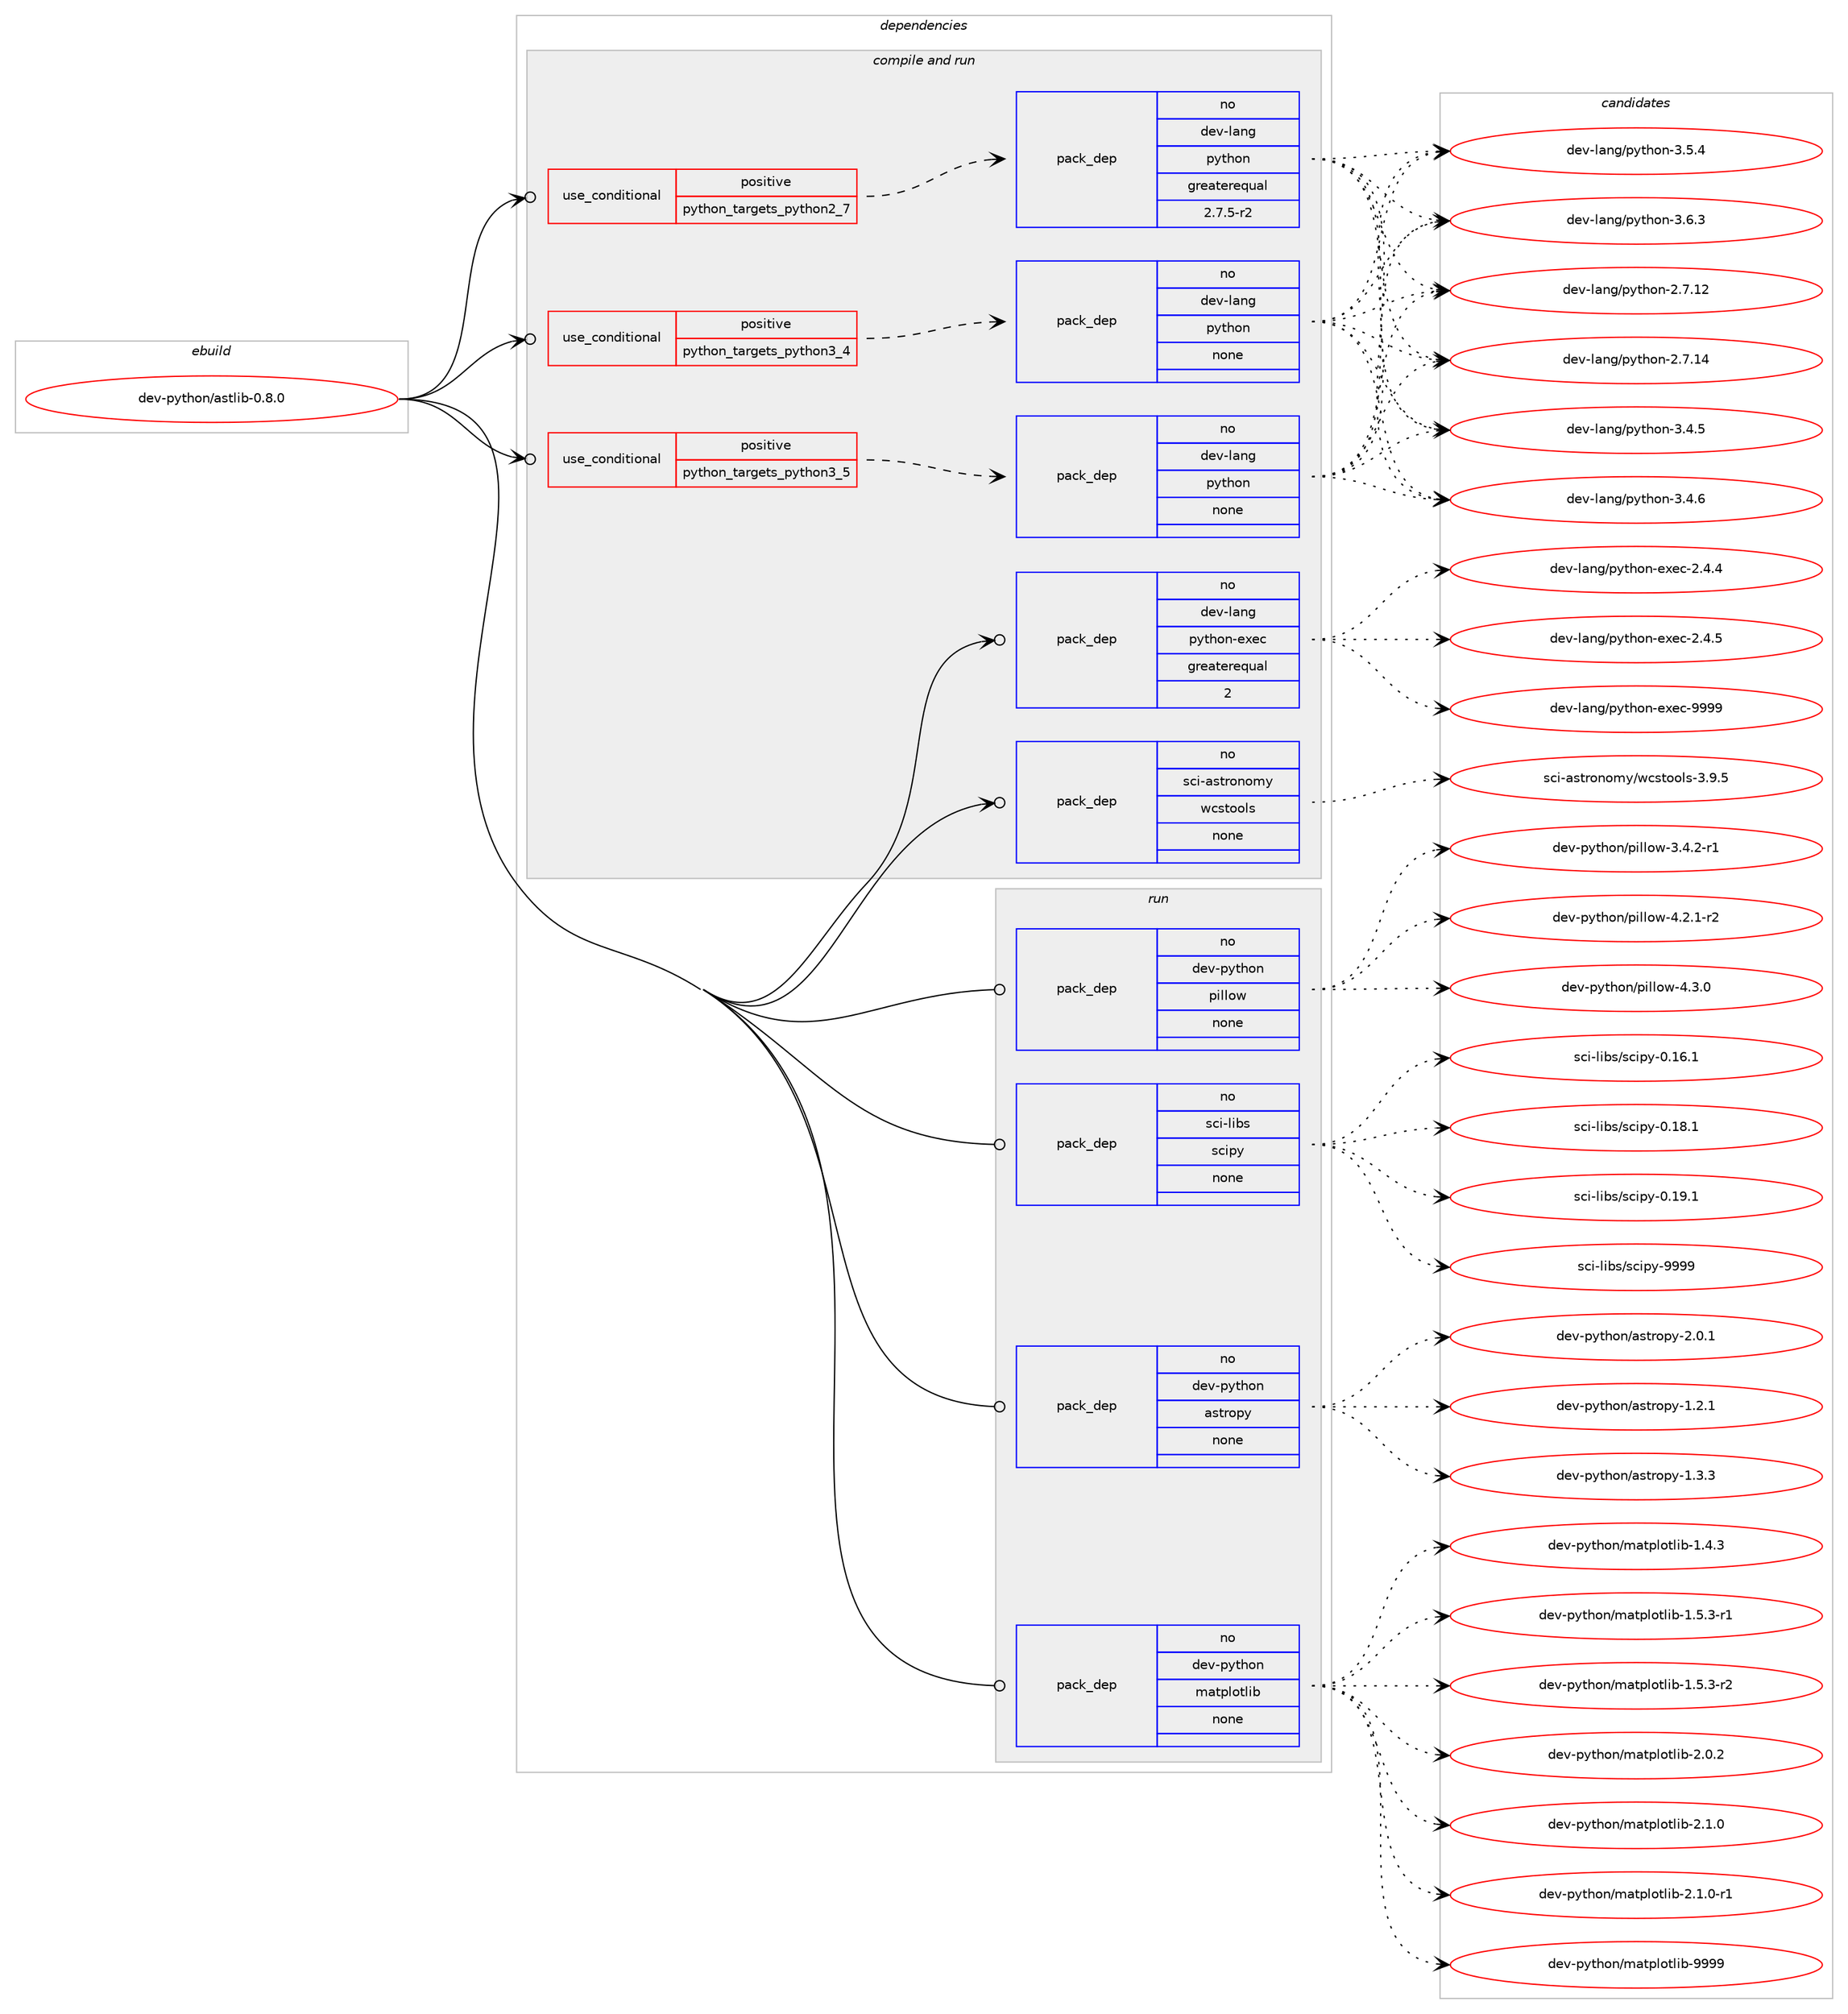 digraph prolog {

# *************
# Graph options
# *************

newrank=true;
concentrate=true;
compound=true;
graph [rankdir=LR,fontname=Helvetica,fontsize=10,ranksep=1.5];#, ranksep=2.5, nodesep=0.2];
edge  [arrowhead=vee];
node  [fontname=Helvetica,fontsize=10];

# **********
# The ebuild
# **********

subgraph cluster_leftcol {
color=gray;
rank=same;
label=<<i>ebuild</i>>;
id [label="dev-python/astlib-0.8.0", color=red, width=4, href="../dev-python/astlib-0.8.0.svg"];
}

# ****************
# The dependencies
# ****************

subgraph cluster_midcol {
color=gray;
label=<<i>dependencies</i>>;
subgraph cluster_compile {
fillcolor="#eeeeee";
style=filled;
label=<<i>compile</i>>;
}
subgraph cluster_compileandrun {
fillcolor="#eeeeee";
style=filled;
label=<<i>compile and run</i>>;
subgraph cond29528 {
dependency146671 [label=<<TABLE BORDER="0" CELLBORDER="1" CELLSPACING="0" CELLPADDING="4"><TR><TD ROWSPAN="3" CELLPADDING="10">use_conditional</TD></TR><TR><TD>positive</TD></TR><TR><TD>python_targets_python2_7</TD></TR></TABLE>>, shape=none, color=red];
subgraph pack113326 {
dependency146672 [label=<<TABLE BORDER="0" CELLBORDER="1" CELLSPACING="0" CELLPADDING="4" WIDTH="220"><TR><TD ROWSPAN="6" CELLPADDING="30">pack_dep</TD></TR><TR><TD WIDTH="110">no</TD></TR><TR><TD>dev-lang</TD></TR><TR><TD>python</TD></TR><TR><TD>greaterequal</TD></TR><TR><TD>2.7.5-r2</TD></TR></TABLE>>, shape=none, color=blue];
}
dependency146671:e -> dependency146672:w [weight=20,style="dashed",arrowhead="vee"];
}
id:e -> dependency146671:w [weight=20,style="solid",arrowhead="odotvee"];
subgraph cond29529 {
dependency146673 [label=<<TABLE BORDER="0" CELLBORDER="1" CELLSPACING="0" CELLPADDING="4"><TR><TD ROWSPAN="3" CELLPADDING="10">use_conditional</TD></TR><TR><TD>positive</TD></TR><TR><TD>python_targets_python3_4</TD></TR></TABLE>>, shape=none, color=red];
subgraph pack113327 {
dependency146674 [label=<<TABLE BORDER="0" CELLBORDER="1" CELLSPACING="0" CELLPADDING="4" WIDTH="220"><TR><TD ROWSPAN="6" CELLPADDING="30">pack_dep</TD></TR><TR><TD WIDTH="110">no</TD></TR><TR><TD>dev-lang</TD></TR><TR><TD>python</TD></TR><TR><TD>none</TD></TR><TR><TD></TD></TR></TABLE>>, shape=none, color=blue];
}
dependency146673:e -> dependency146674:w [weight=20,style="dashed",arrowhead="vee"];
}
id:e -> dependency146673:w [weight=20,style="solid",arrowhead="odotvee"];
subgraph cond29530 {
dependency146675 [label=<<TABLE BORDER="0" CELLBORDER="1" CELLSPACING="0" CELLPADDING="4"><TR><TD ROWSPAN="3" CELLPADDING="10">use_conditional</TD></TR><TR><TD>positive</TD></TR><TR><TD>python_targets_python3_5</TD></TR></TABLE>>, shape=none, color=red];
subgraph pack113328 {
dependency146676 [label=<<TABLE BORDER="0" CELLBORDER="1" CELLSPACING="0" CELLPADDING="4" WIDTH="220"><TR><TD ROWSPAN="6" CELLPADDING="30">pack_dep</TD></TR><TR><TD WIDTH="110">no</TD></TR><TR><TD>dev-lang</TD></TR><TR><TD>python</TD></TR><TR><TD>none</TD></TR><TR><TD></TD></TR></TABLE>>, shape=none, color=blue];
}
dependency146675:e -> dependency146676:w [weight=20,style="dashed",arrowhead="vee"];
}
id:e -> dependency146675:w [weight=20,style="solid",arrowhead="odotvee"];
subgraph pack113329 {
dependency146677 [label=<<TABLE BORDER="0" CELLBORDER="1" CELLSPACING="0" CELLPADDING="4" WIDTH="220"><TR><TD ROWSPAN="6" CELLPADDING="30">pack_dep</TD></TR><TR><TD WIDTH="110">no</TD></TR><TR><TD>dev-lang</TD></TR><TR><TD>python-exec</TD></TR><TR><TD>greaterequal</TD></TR><TR><TD>2</TD></TR></TABLE>>, shape=none, color=blue];
}
id:e -> dependency146677:w [weight=20,style="solid",arrowhead="odotvee"];
subgraph pack113330 {
dependency146678 [label=<<TABLE BORDER="0" CELLBORDER="1" CELLSPACING="0" CELLPADDING="4" WIDTH="220"><TR><TD ROWSPAN="6" CELLPADDING="30">pack_dep</TD></TR><TR><TD WIDTH="110">no</TD></TR><TR><TD>sci-astronomy</TD></TR><TR><TD>wcstools</TD></TR><TR><TD>none</TD></TR><TR><TD></TD></TR></TABLE>>, shape=none, color=blue];
}
id:e -> dependency146678:w [weight=20,style="solid",arrowhead="odotvee"];
}
subgraph cluster_run {
fillcolor="#eeeeee";
style=filled;
label=<<i>run</i>>;
subgraph pack113331 {
dependency146679 [label=<<TABLE BORDER="0" CELLBORDER="1" CELLSPACING="0" CELLPADDING="4" WIDTH="220"><TR><TD ROWSPAN="6" CELLPADDING="30">pack_dep</TD></TR><TR><TD WIDTH="110">no</TD></TR><TR><TD>dev-python</TD></TR><TR><TD>astropy</TD></TR><TR><TD>none</TD></TR><TR><TD></TD></TR></TABLE>>, shape=none, color=blue];
}
id:e -> dependency146679:w [weight=20,style="solid",arrowhead="odot"];
subgraph pack113332 {
dependency146680 [label=<<TABLE BORDER="0" CELLBORDER="1" CELLSPACING="0" CELLPADDING="4" WIDTH="220"><TR><TD ROWSPAN="6" CELLPADDING="30">pack_dep</TD></TR><TR><TD WIDTH="110">no</TD></TR><TR><TD>dev-python</TD></TR><TR><TD>matplotlib</TD></TR><TR><TD>none</TD></TR><TR><TD></TD></TR></TABLE>>, shape=none, color=blue];
}
id:e -> dependency146680:w [weight=20,style="solid",arrowhead="odot"];
subgraph pack113333 {
dependency146681 [label=<<TABLE BORDER="0" CELLBORDER="1" CELLSPACING="0" CELLPADDING="4" WIDTH="220"><TR><TD ROWSPAN="6" CELLPADDING="30">pack_dep</TD></TR><TR><TD WIDTH="110">no</TD></TR><TR><TD>dev-python</TD></TR><TR><TD>pillow</TD></TR><TR><TD>none</TD></TR><TR><TD></TD></TR></TABLE>>, shape=none, color=blue];
}
id:e -> dependency146681:w [weight=20,style="solid",arrowhead="odot"];
subgraph pack113334 {
dependency146682 [label=<<TABLE BORDER="0" CELLBORDER="1" CELLSPACING="0" CELLPADDING="4" WIDTH="220"><TR><TD ROWSPAN="6" CELLPADDING="30">pack_dep</TD></TR><TR><TD WIDTH="110">no</TD></TR><TR><TD>sci-libs</TD></TR><TR><TD>scipy</TD></TR><TR><TD>none</TD></TR><TR><TD></TD></TR></TABLE>>, shape=none, color=blue];
}
id:e -> dependency146682:w [weight=20,style="solid",arrowhead="odot"];
}
}

# **************
# The candidates
# **************

subgraph cluster_choices {
rank=same;
color=gray;
label=<<i>candidates</i>>;

subgraph choice113326 {
color=black;
nodesep=1;
choice10010111845108971101034711212111610411111045504655464950 [label="dev-lang/python-2.7.12", color=red, width=4,href="../dev-lang/python-2.7.12.svg"];
choice10010111845108971101034711212111610411111045504655464952 [label="dev-lang/python-2.7.14", color=red, width=4,href="../dev-lang/python-2.7.14.svg"];
choice100101118451089711010347112121116104111110455146524653 [label="dev-lang/python-3.4.5", color=red, width=4,href="../dev-lang/python-3.4.5.svg"];
choice100101118451089711010347112121116104111110455146524654 [label="dev-lang/python-3.4.6", color=red, width=4,href="../dev-lang/python-3.4.6.svg"];
choice100101118451089711010347112121116104111110455146534652 [label="dev-lang/python-3.5.4", color=red, width=4,href="../dev-lang/python-3.5.4.svg"];
choice100101118451089711010347112121116104111110455146544651 [label="dev-lang/python-3.6.3", color=red, width=4,href="../dev-lang/python-3.6.3.svg"];
dependency146672:e -> choice10010111845108971101034711212111610411111045504655464950:w [style=dotted,weight="100"];
dependency146672:e -> choice10010111845108971101034711212111610411111045504655464952:w [style=dotted,weight="100"];
dependency146672:e -> choice100101118451089711010347112121116104111110455146524653:w [style=dotted,weight="100"];
dependency146672:e -> choice100101118451089711010347112121116104111110455146524654:w [style=dotted,weight="100"];
dependency146672:e -> choice100101118451089711010347112121116104111110455146534652:w [style=dotted,weight="100"];
dependency146672:e -> choice100101118451089711010347112121116104111110455146544651:w [style=dotted,weight="100"];
}
subgraph choice113327 {
color=black;
nodesep=1;
choice10010111845108971101034711212111610411111045504655464950 [label="dev-lang/python-2.7.12", color=red, width=4,href="../dev-lang/python-2.7.12.svg"];
choice10010111845108971101034711212111610411111045504655464952 [label="dev-lang/python-2.7.14", color=red, width=4,href="../dev-lang/python-2.7.14.svg"];
choice100101118451089711010347112121116104111110455146524653 [label="dev-lang/python-3.4.5", color=red, width=4,href="../dev-lang/python-3.4.5.svg"];
choice100101118451089711010347112121116104111110455146524654 [label="dev-lang/python-3.4.6", color=red, width=4,href="../dev-lang/python-3.4.6.svg"];
choice100101118451089711010347112121116104111110455146534652 [label="dev-lang/python-3.5.4", color=red, width=4,href="../dev-lang/python-3.5.4.svg"];
choice100101118451089711010347112121116104111110455146544651 [label="dev-lang/python-3.6.3", color=red, width=4,href="../dev-lang/python-3.6.3.svg"];
dependency146674:e -> choice10010111845108971101034711212111610411111045504655464950:w [style=dotted,weight="100"];
dependency146674:e -> choice10010111845108971101034711212111610411111045504655464952:w [style=dotted,weight="100"];
dependency146674:e -> choice100101118451089711010347112121116104111110455146524653:w [style=dotted,weight="100"];
dependency146674:e -> choice100101118451089711010347112121116104111110455146524654:w [style=dotted,weight="100"];
dependency146674:e -> choice100101118451089711010347112121116104111110455146534652:w [style=dotted,weight="100"];
dependency146674:e -> choice100101118451089711010347112121116104111110455146544651:w [style=dotted,weight="100"];
}
subgraph choice113328 {
color=black;
nodesep=1;
choice10010111845108971101034711212111610411111045504655464950 [label="dev-lang/python-2.7.12", color=red, width=4,href="../dev-lang/python-2.7.12.svg"];
choice10010111845108971101034711212111610411111045504655464952 [label="dev-lang/python-2.7.14", color=red, width=4,href="../dev-lang/python-2.7.14.svg"];
choice100101118451089711010347112121116104111110455146524653 [label="dev-lang/python-3.4.5", color=red, width=4,href="../dev-lang/python-3.4.5.svg"];
choice100101118451089711010347112121116104111110455146524654 [label="dev-lang/python-3.4.6", color=red, width=4,href="../dev-lang/python-3.4.6.svg"];
choice100101118451089711010347112121116104111110455146534652 [label="dev-lang/python-3.5.4", color=red, width=4,href="../dev-lang/python-3.5.4.svg"];
choice100101118451089711010347112121116104111110455146544651 [label="dev-lang/python-3.6.3", color=red, width=4,href="../dev-lang/python-3.6.3.svg"];
dependency146676:e -> choice10010111845108971101034711212111610411111045504655464950:w [style=dotted,weight="100"];
dependency146676:e -> choice10010111845108971101034711212111610411111045504655464952:w [style=dotted,weight="100"];
dependency146676:e -> choice100101118451089711010347112121116104111110455146524653:w [style=dotted,weight="100"];
dependency146676:e -> choice100101118451089711010347112121116104111110455146524654:w [style=dotted,weight="100"];
dependency146676:e -> choice100101118451089711010347112121116104111110455146534652:w [style=dotted,weight="100"];
dependency146676:e -> choice100101118451089711010347112121116104111110455146544651:w [style=dotted,weight="100"];
}
subgraph choice113329 {
color=black;
nodesep=1;
choice1001011184510897110103471121211161041111104510112010199455046524652 [label="dev-lang/python-exec-2.4.4", color=red, width=4,href="../dev-lang/python-exec-2.4.4.svg"];
choice1001011184510897110103471121211161041111104510112010199455046524653 [label="dev-lang/python-exec-2.4.5", color=red, width=4,href="../dev-lang/python-exec-2.4.5.svg"];
choice10010111845108971101034711212111610411111045101120101994557575757 [label="dev-lang/python-exec-9999", color=red, width=4,href="../dev-lang/python-exec-9999.svg"];
dependency146677:e -> choice1001011184510897110103471121211161041111104510112010199455046524652:w [style=dotted,weight="100"];
dependency146677:e -> choice1001011184510897110103471121211161041111104510112010199455046524653:w [style=dotted,weight="100"];
dependency146677:e -> choice10010111845108971101034711212111610411111045101120101994557575757:w [style=dotted,weight="100"];
}
subgraph choice113330 {
color=black;
nodesep=1;
choice1159910545971151161141111101111091214711999115116111111108115455146574653 [label="sci-astronomy/wcstools-3.9.5", color=red, width=4,href="../sci-astronomy/wcstools-3.9.5.svg"];
dependency146678:e -> choice1159910545971151161141111101111091214711999115116111111108115455146574653:w [style=dotted,weight="100"];
}
subgraph choice113331 {
color=black;
nodesep=1;
choice100101118451121211161041111104797115116114111112121454946504649 [label="dev-python/astropy-1.2.1", color=red, width=4,href="../dev-python/astropy-1.2.1.svg"];
choice100101118451121211161041111104797115116114111112121454946514651 [label="dev-python/astropy-1.3.3", color=red, width=4,href="../dev-python/astropy-1.3.3.svg"];
choice100101118451121211161041111104797115116114111112121455046484649 [label="dev-python/astropy-2.0.1", color=red, width=4,href="../dev-python/astropy-2.0.1.svg"];
dependency146679:e -> choice100101118451121211161041111104797115116114111112121454946504649:w [style=dotted,weight="100"];
dependency146679:e -> choice100101118451121211161041111104797115116114111112121454946514651:w [style=dotted,weight="100"];
dependency146679:e -> choice100101118451121211161041111104797115116114111112121455046484649:w [style=dotted,weight="100"];
}
subgraph choice113332 {
color=black;
nodesep=1;
choice10010111845112121116104111110471099711611210811111610810598454946524651 [label="dev-python/matplotlib-1.4.3", color=red, width=4,href="../dev-python/matplotlib-1.4.3.svg"];
choice100101118451121211161041111104710997116112108111116108105984549465346514511449 [label="dev-python/matplotlib-1.5.3-r1", color=red, width=4,href="../dev-python/matplotlib-1.5.3-r1.svg"];
choice100101118451121211161041111104710997116112108111116108105984549465346514511450 [label="dev-python/matplotlib-1.5.3-r2", color=red, width=4,href="../dev-python/matplotlib-1.5.3-r2.svg"];
choice10010111845112121116104111110471099711611210811111610810598455046484650 [label="dev-python/matplotlib-2.0.2", color=red, width=4,href="../dev-python/matplotlib-2.0.2.svg"];
choice10010111845112121116104111110471099711611210811111610810598455046494648 [label="dev-python/matplotlib-2.1.0", color=red, width=4,href="../dev-python/matplotlib-2.1.0.svg"];
choice100101118451121211161041111104710997116112108111116108105984550464946484511449 [label="dev-python/matplotlib-2.1.0-r1", color=red, width=4,href="../dev-python/matplotlib-2.1.0-r1.svg"];
choice100101118451121211161041111104710997116112108111116108105984557575757 [label="dev-python/matplotlib-9999", color=red, width=4,href="../dev-python/matplotlib-9999.svg"];
dependency146680:e -> choice10010111845112121116104111110471099711611210811111610810598454946524651:w [style=dotted,weight="100"];
dependency146680:e -> choice100101118451121211161041111104710997116112108111116108105984549465346514511449:w [style=dotted,weight="100"];
dependency146680:e -> choice100101118451121211161041111104710997116112108111116108105984549465346514511450:w [style=dotted,weight="100"];
dependency146680:e -> choice10010111845112121116104111110471099711611210811111610810598455046484650:w [style=dotted,weight="100"];
dependency146680:e -> choice10010111845112121116104111110471099711611210811111610810598455046494648:w [style=dotted,weight="100"];
dependency146680:e -> choice100101118451121211161041111104710997116112108111116108105984550464946484511449:w [style=dotted,weight="100"];
dependency146680:e -> choice100101118451121211161041111104710997116112108111116108105984557575757:w [style=dotted,weight="100"];
}
subgraph choice113333 {
color=black;
nodesep=1;
choice10010111845112121116104111110471121051081081111194551465246504511449 [label="dev-python/pillow-3.4.2-r1", color=red, width=4,href="../dev-python/pillow-3.4.2-r1.svg"];
choice10010111845112121116104111110471121051081081111194552465046494511450 [label="dev-python/pillow-4.2.1-r2", color=red, width=4,href="../dev-python/pillow-4.2.1-r2.svg"];
choice1001011184511212111610411111047112105108108111119455246514648 [label="dev-python/pillow-4.3.0", color=red, width=4,href="../dev-python/pillow-4.3.0.svg"];
dependency146681:e -> choice10010111845112121116104111110471121051081081111194551465246504511449:w [style=dotted,weight="100"];
dependency146681:e -> choice10010111845112121116104111110471121051081081111194552465046494511450:w [style=dotted,weight="100"];
dependency146681:e -> choice1001011184511212111610411111047112105108108111119455246514648:w [style=dotted,weight="100"];
}
subgraph choice113334 {
color=black;
nodesep=1;
choice115991054510810598115471159910511212145484649544649 [label="sci-libs/scipy-0.16.1", color=red, width=4,href="../sci-libs/scipy-0.16.1.svg"];
choice115991054510810598115471159910511212145484649564649 [label="sci-libs/scipy-0.18.1", color=red, width=4,href="../sci-libs/scipy-0.18.1.svg"];
choice115991054510810598115471159910511212145484649574649 [label="sci-libs/scipy-0.19.1", color=red, width=4,href="../sci-libs/scipy-0.19.1.svg"];
choice11599105451081059811547115991051121214557575757 [label="sci-libs/scipy-9999", color=red, width=4,href="../sci-libs/scipy-9999.svg"];
dependency146682:e -> choice115991054510810598115471159910511212145484649544649:w [style=dotted,weight="100"];
dependency146682:e -> choice115991054510810598115471159910511212145484649564649:w [style=dotted,weight="100"];
dependency146682:e -> choice115991054510810598115471159910511212145484649574649:w [style=dotted,weight="100"];
dependency146682:e -> choice11599105451081059811547115991051121214557575757:w [style=dotted,weight="100"];
}
}

}

